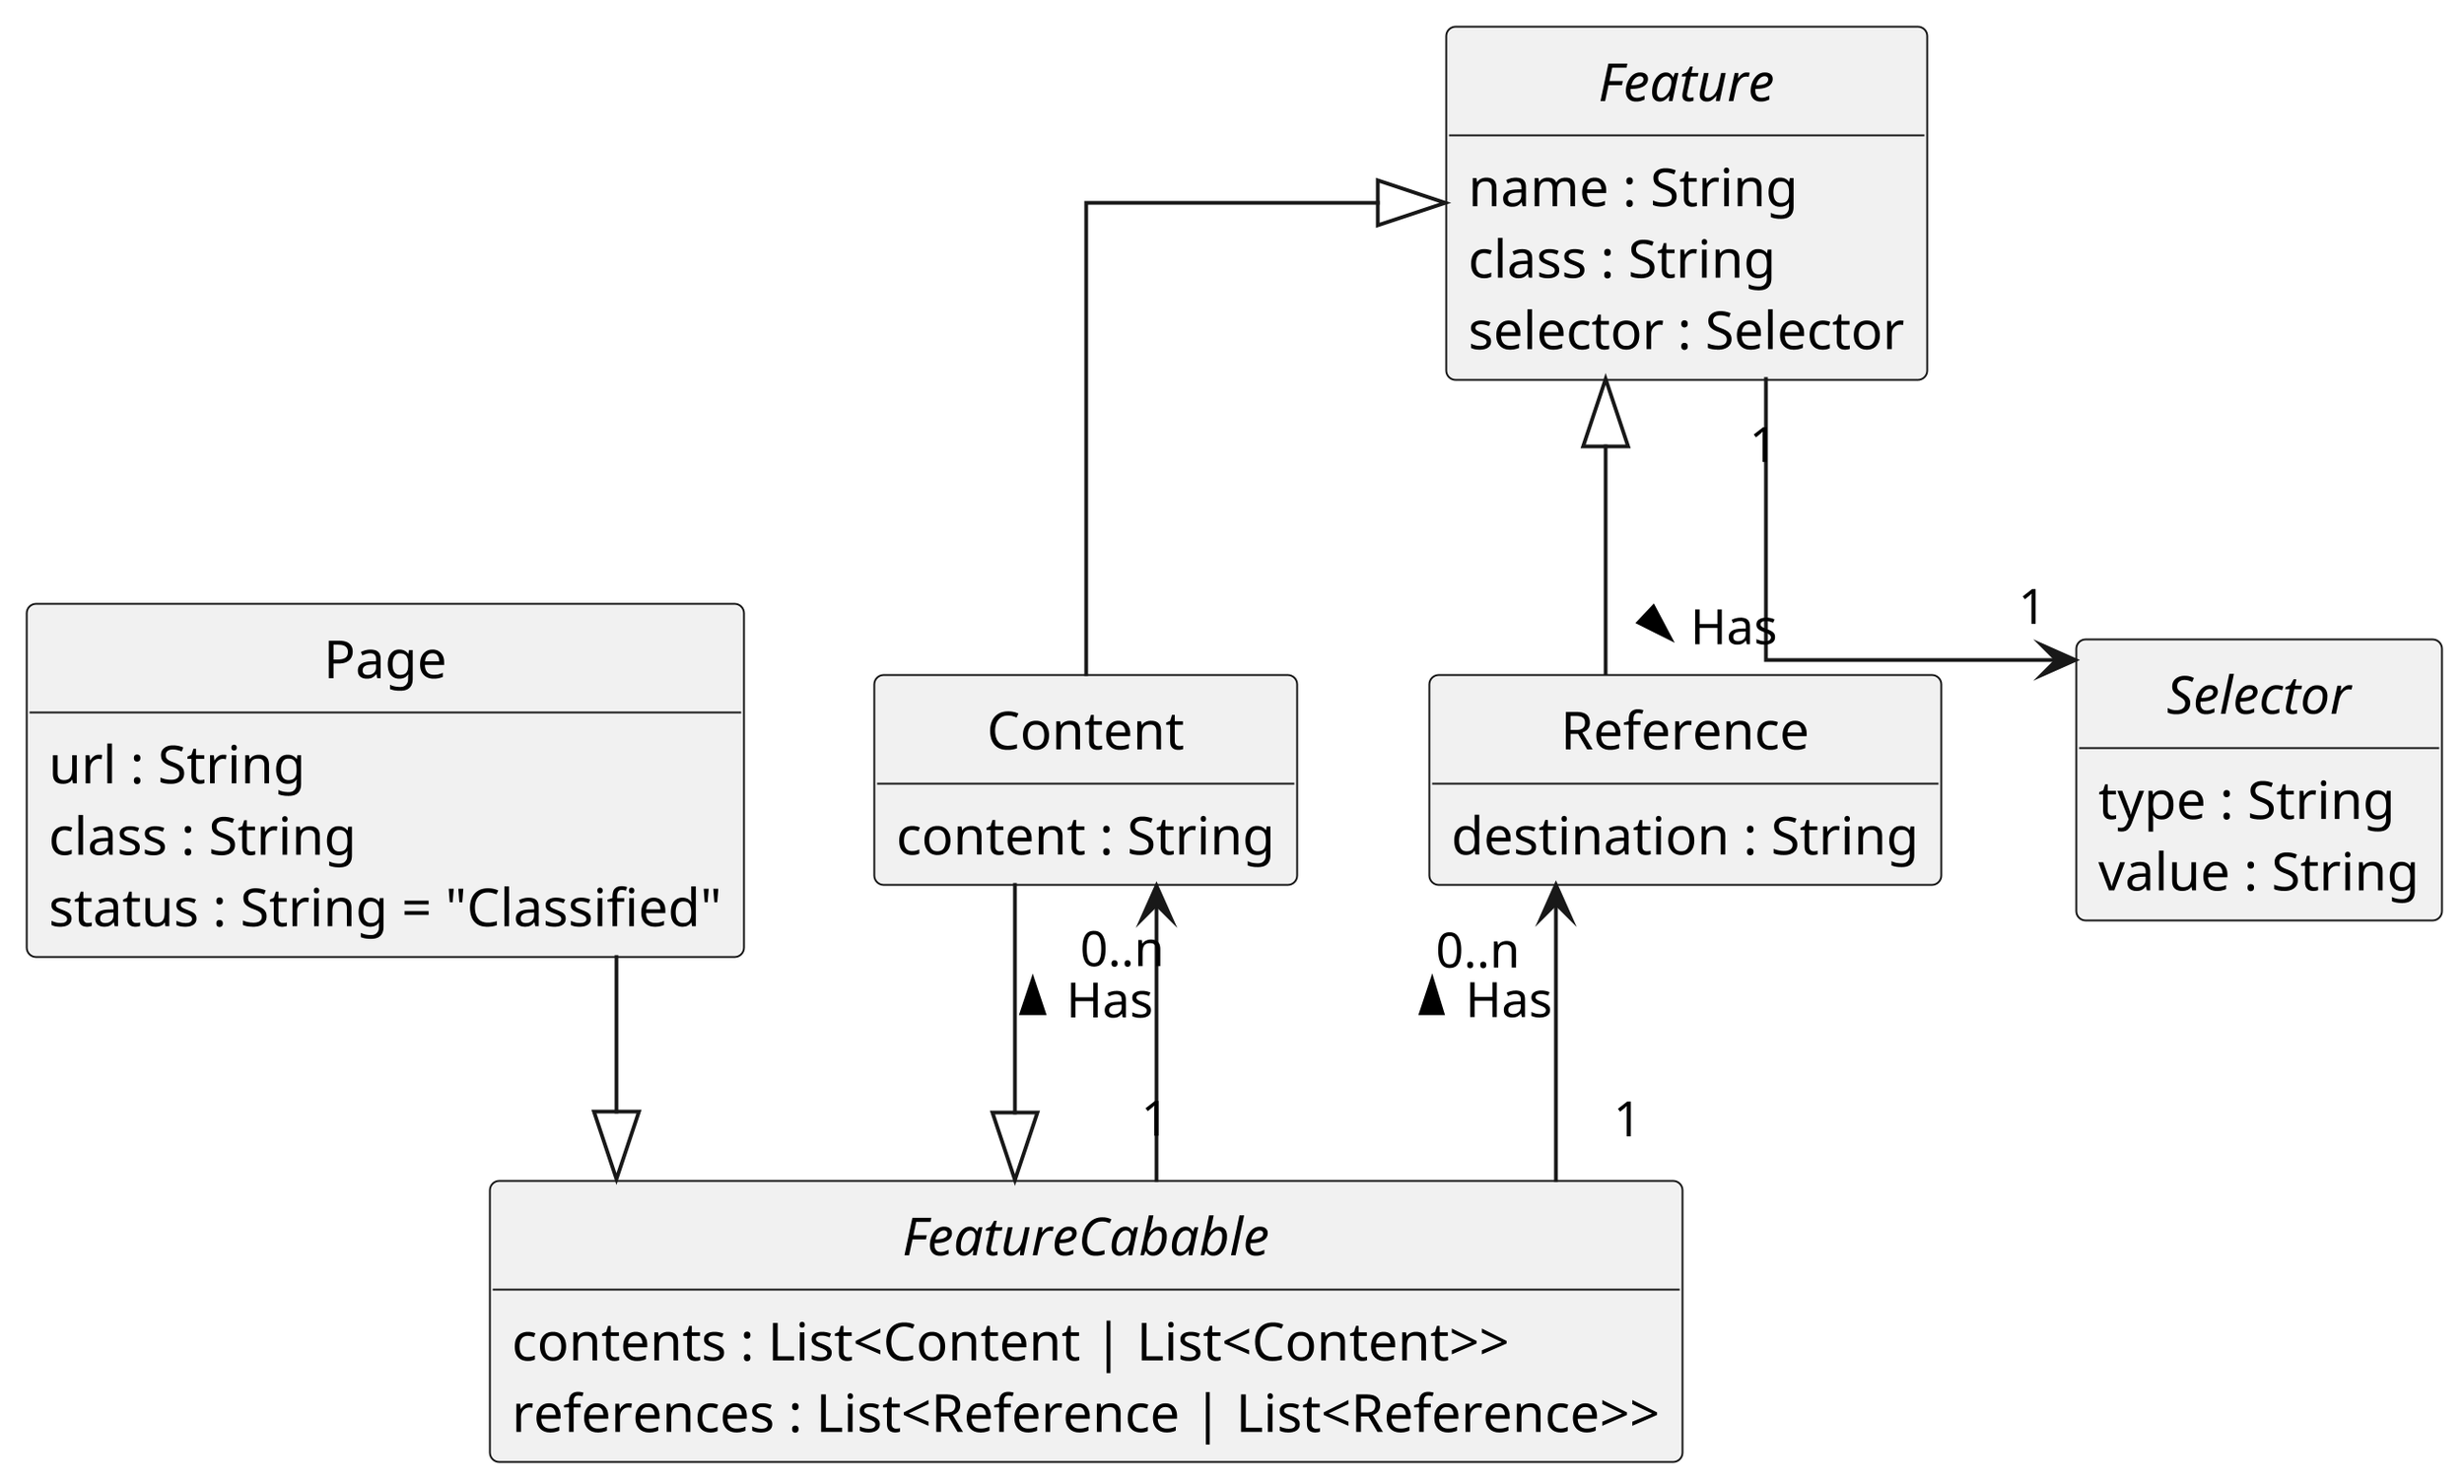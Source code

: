 @startuml
scale 3840*2160
hide circle
hide empty methods
skinparam linetype ortho

class Content {
    content : String
}

abstract class Feature {
    name : String
    class : String
    selector : Selector
}

abstract class FeatureCabable {
    contents : List<Content | List<Content>>
    references : List<Reference | List<Reference>>
}

class Page {
    url : String
    class : String
    status : String = "Classified"
}

class Reference {
    destination : String
}

abstract class Selector {
    type : String
    value : String
}

Content --|> FeatureCabable
Feature <|-- Content
Feature <|-- Reference
Feature "1" --> "1" Selector : > Has
FeatureCabable "1" --> "0..n" Content : > Has
Page --|> FeatureCabable
Reference "0..n" <-- "1" FeatureCabable : < Has
@enduml